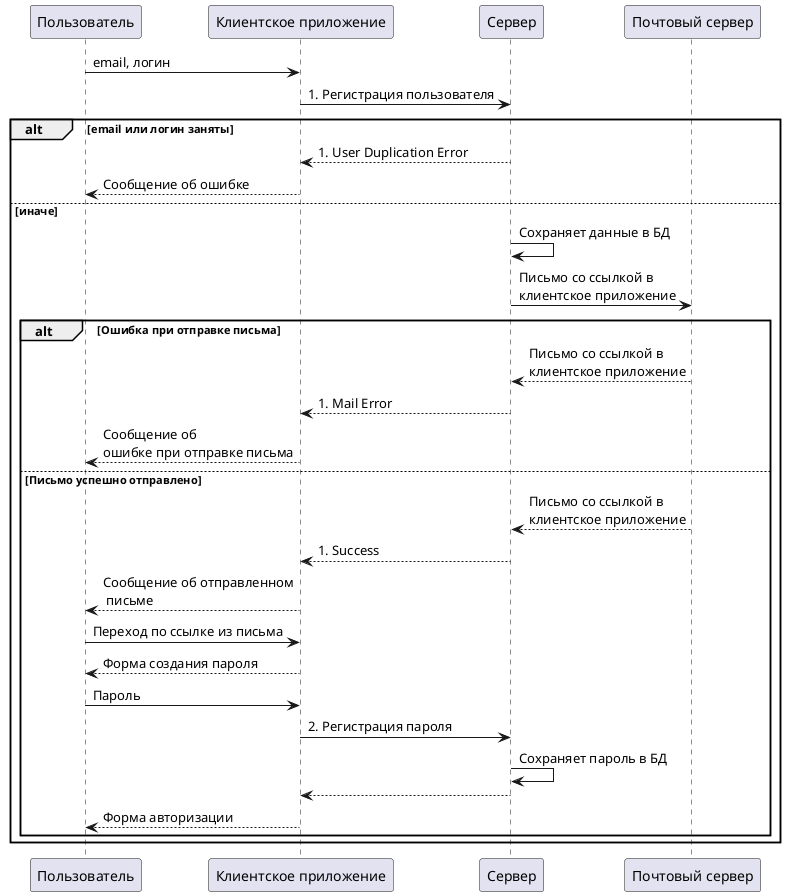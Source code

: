 @startuml

Пользователь -> "Клиентское приложение" : email, логин
"Клиентское приложение" -> Сервер: 1. Регистрация пользователя

alt email или логин заняты
    "Клиентское приложение" <-- Сервер: 1. User Duplication Error
    "Клиентское приложение" --> Пользователь: Сообщение об ошибке
else иначе
    Сервер -> Сервер: Сохраняет данные в БД
    Сервер -> "Почтовый сервер": Письмо со ссылкой в\nклиентское приложение
    alt Ошибка при отправке письма
        Сервер <-- "Почтовый сервер": Письмо со ссылкой в\nклиентское приложение
        "Клиентское приложение" <-- Сервер: 1. Mail Error
        Пользователь <-- "Клиентское приложение" : Сообщение об \nошибке при отправке письма
    else Письмо успешно отправлено
        Сервер <-- "Почтовый сервер": Письмо со ссылкой в\nклиентское приложение
        "Клиентское приложение" <-- Сервер: 1. Success
        Пользователь <-- "Клиентское приложение" : Сообщение об отправленном\n письме

        Пользователь -> "Клиентское приложение" : Переход по ссылке из письма
        Пользователь <-- "Клиентское приложение" : Форма создания пароля

        Пользователь -> "Клиентское приложение" : Пароль
        "Клиентское приложение" -> Сервер: 2. Регистрация пароля
        Сервер -> Сервер: Сохраняет пароль в БД
        "Клиентское приложение" <-- Сервер
        Пользователь <-- "Клиентское приложение" : Форма авторизации
    end
end

@enduml
